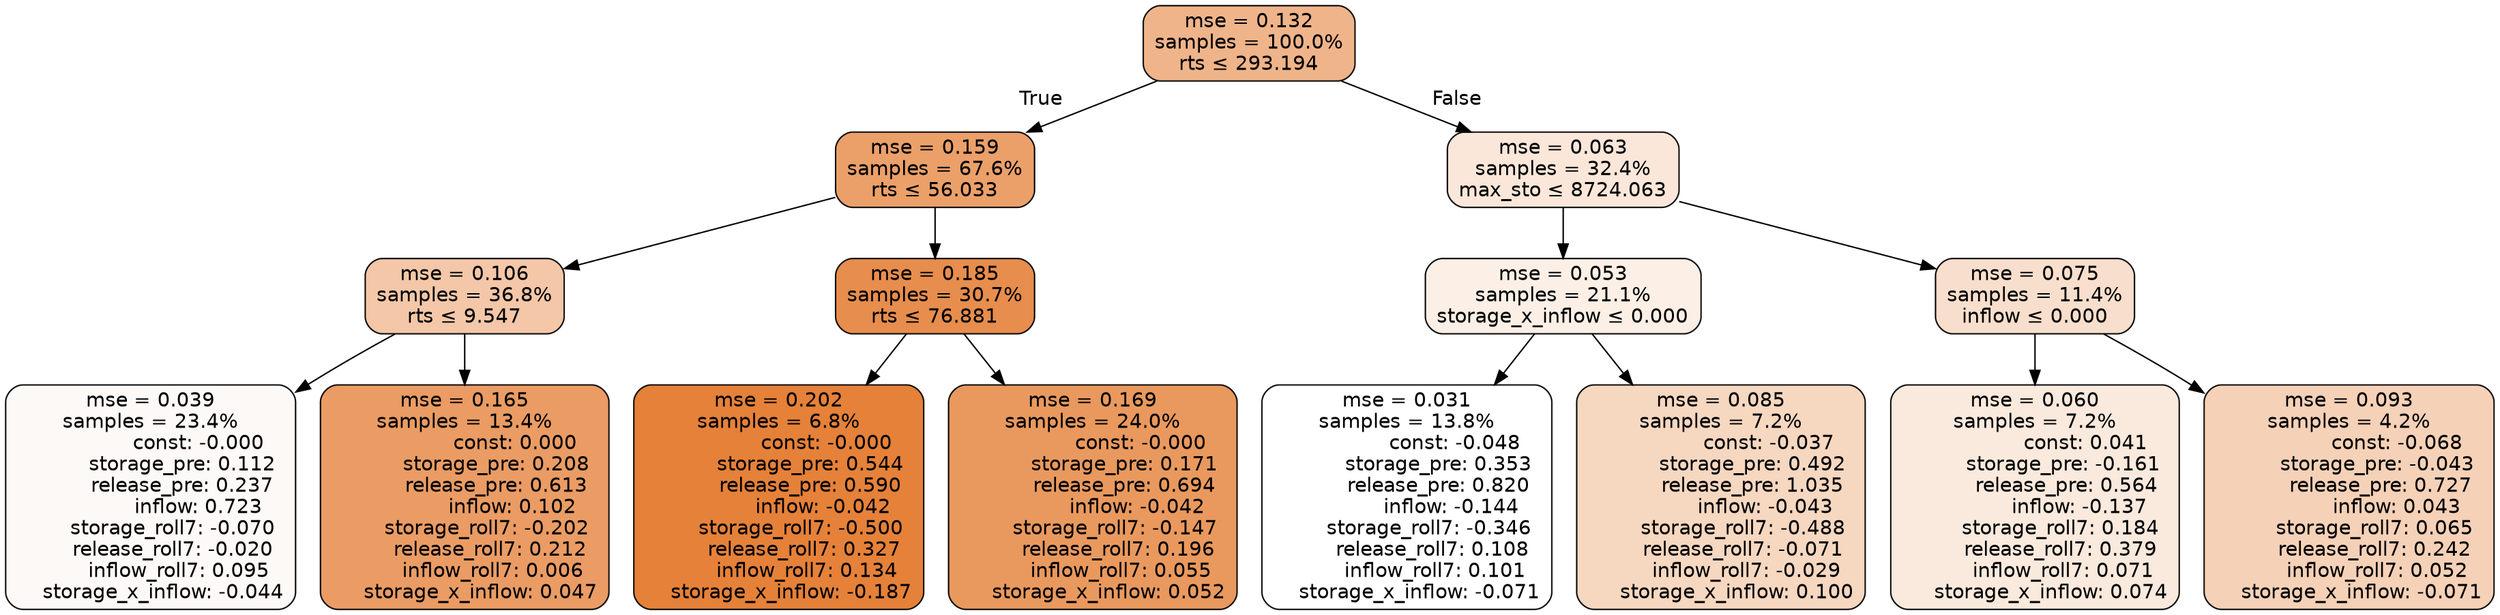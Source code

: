 digraph tree {
bgcolor="transparent"
node [shape=rectangle, style="filled, rounded", color="black", fontname=helvetica] ;
edge [fontname=helvetica] ;
	"0" [label="mse = 0.132
samples = 100.0%
rts &le; 293.194", fillcolor="#efb48a"]
	"1" [label="mse = 0.159
samples = 67.6%
rts &le; 56.033", fillcolor="#eba06a"]
	"2" [label="mse = 0.106
samples = 36.8%
rts &le; 9.547", fillcolor="#f3c7a8"]
	"3" [label="mse = 0.039
samples = 23.4%
               const: -0.000
          storage_pre: 0.112
          release_pre: 0.237
               inflow: 0.723
       storage_roll7: -0.070
       release_roll7: -0.020
         inflow_roll7: 0.095
    storage_x_inflow: -0.044", fillcolor="#fdf9f6"]
	"4" [label="mse = 0.165
samples = 13.4%
                const: 0.000
          storage_pre: 0.208
          release_pre: 0.613
               inflow: 0.102
       storage_roll7: -0.202
        release_roll7: 0.212
         inflow_roll7: 0.006
     storage_x_inflow: 0.047", fillcolor="#ea9c64"]
	"5" [label="mse = 0.185
samples = 30.7%
rts &le; 76.881", fillcolor="#e78d4d"]
	"6" [label="mse = 0.202
samples = 6.8%
               const: -0.000
          storage_pre: 0.544
          release_pre: 0.590
              inflow: -0.042
       storage_roll7: -0.500
        release_roll7: 0.327
         inflow_roll7: 0.134
    storage_x_inflow: -0.187", fillcolor="#e58139"]
	"7" [label="mse = 0.169
samples = 24.0%
               const: -0.000
          storage_pre: 0.171
          release_pre: 0.694
              inflow: -0.042
       storage_roll7: -0.147
        release_roll7: 0.196
         inflow_roll7: 0.055
     storage_x_inflow: 0.052", fillcolor="#e9995e"]
	"8" [label="mse = 0.063
samples = 32.4%
max_sto &le; 8724.063", fillcolor="#fae7d9"]
	"9" [label="mse = 0.053
samples = 21.1%
storage_x_inflow &le; 0.000", fillcolor="#fbefe6"]
	"10" [label="mse = 0.031
samples = 13.8%
               const: -0.048
          storage_pre: 0.353
          release_pre: 0.820
              inflow: -0.144
       storage_roll7: -0.346
        release_roll7: 0.108
         inflow_roll7: 0.101
    storage_x_inflow: -0.071", fillcolor="#ffffff"]
	"11" [label="mse = 0.085
samples = 7.2%
               const: -0.037
          storage_pre: 0.492
          release_pre: 1.035
              inflow: -0.043
       storage_roll7: -0.488
       release_roll7: -0.071
        inflow_roll7: -0.029
     storage_x_inflow: 0.100", fillcolor="#f6d7c0"]
	"12" [label="mse = 0.075
samples = 11.4%
inflow &le; 0.000", fillcolor="#f8decc"]
	"13" [label="mse = 0.060
samples = 7.2%
                const: 0.041
         storage_pre: -0.161
          release_pre: 0.564
              inflow: -0.137
        storage_roll7: 0.184
        release_roll7: 0.379
         inflow_roll7: 0.071
     storage_x_inflow: 0.074", fillcolor="#fae9dd"]
	"14" [label="mse = 0.093
samples = 4.2%
               const: -0.068
         storage_pre: -0.043
          release_pre: 0.727
               inflow: 0.043
        storage_roll7: 0.065
        release_roll7: 0.242
         inflow_roll7: 0.052
    storage_x_inflow: -0.071", fillcolor="#f5d1b7"]

	"0" -> "1" [labeldistance=2.5, labelangle=45, headlabel="True"]
	"1" -> "2"
	"2" -> "3"
	"2" -> "4"
	"1" -> "5"
	"5" -> "6"
	"5" -> "7"
	"0" -> "8" [labeldistance=2.5, labelangle=-45, headlabel="False"]
	"8" -> "9"
	"9" -> "10"
	"9" -> "11"
	"8" -> "12"
	"12" -> "13"
	"12" -> "14"
}